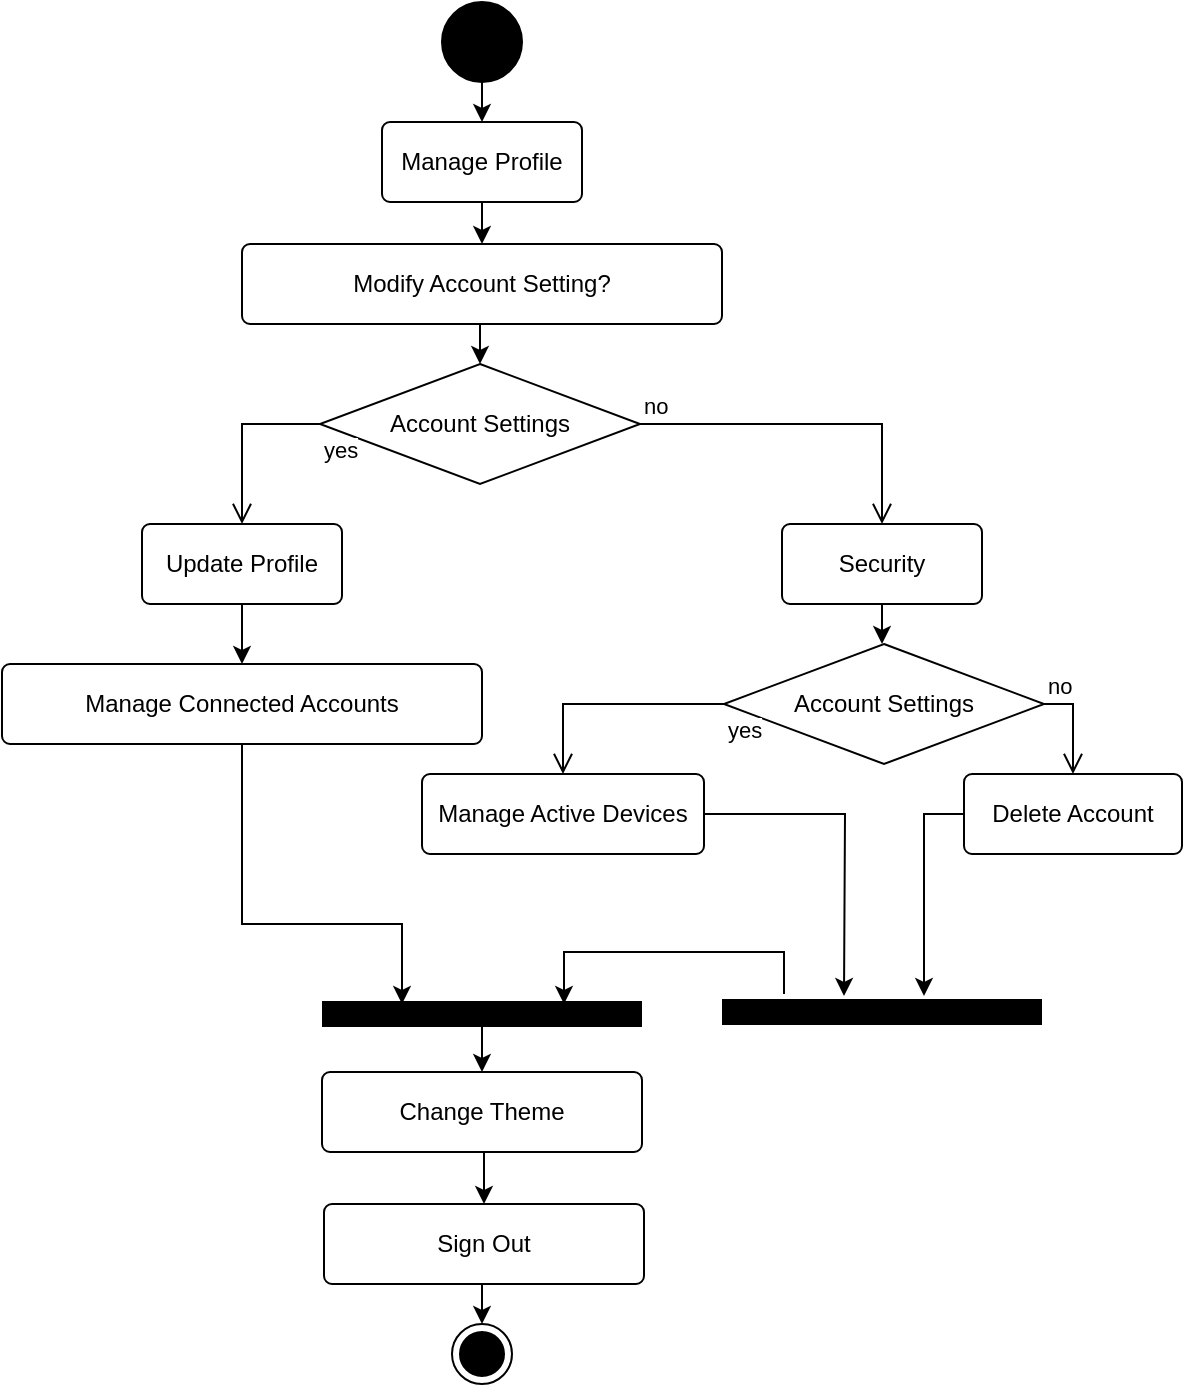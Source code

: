 <mxfile version="23.1.5" type="github">
  <diagram name="Page-1" id="7LJppE1JE4XpLKsh6bBd">
    <mxGraphModel dx="910" dy="1628" grid="1" gridSize="10" guides="1" tooltips="1" connect="1" arrows="1" fold="1" page="1" pageScale="1" pageWidth="827" pageHeight="1169" math="0" shadow="0">
      <root>
        <mxCell id="0" />
        <mxCell id="1" parent="0" />
        <mxCell id="F_9zOkvMGBa57DA_jnb--28" style="edgeStyle=orthogonalEdgeStyle;rounded=0;orthogonalLoop=1;jettySize=auto;html=1;exitX=0.5;exitY=1;exitDx=0;exitDy=0;entryX=0.5;entryY=0;entryDx=0;entryDy=0;" parent="1" source="F_9zOkvMGBa57DA_jnb--2" target="F_9zOkvMGBa57DA_jnb--4" edge="1">
          <mxGeometry relative="1" as="geometry" />
        </mxCell>
        <mxCell id="F_9zOkvMGBa57DA_jnb--2" value="" style="ellipse;whiteSpace=wrap;html=1;aspect=fixed;fillColor=#000000;" parent="1" vertex="1">
          <mxGeometry x="380" y="-221" width="40" height="40" as="geometry" />
        </mxCell>
        <mxCell id="F_9zOkvMGBa57DA_jnb--44" style="edgeStyle=orthogonalEdgeStyle;rounded=0;orthogonalLoop=1;jettySize=auto;html=1;exitX=0.5;exitY=1;exitDx=0;exitDy=0;entryX=0.5;entryY=0;entryDx=0;entryDy=0;" parent="1" source="F_9zOkvMGBa57DA_jnb--4" target="F_9zOkvMGBa57DA_jnb--43" edge="1">
          <mxGeometry relative="1" as="geometry" />
        </mxCell>
        <mxCell id="F_9zOkvMGBa57DA_jnb--4" value="Manage Profile" style="rounded=1;arcSize=10;whiteSpace=wrap;html=1;align=center;" parent="1" vertex="1">
          <mxGeometry x="350" y="-161" width="100" height="40" as="geometry" />
        </mxCell>
        <mxCell id="F_9zOkvMGBa57DA_jnb--22" style="edgeStyle=orthogonalEdgeStyle;rounded=0;orthogonalLoop=1;jettySize=auto;html=1;exitX=0.5;exitY=1;exitDx=0;exitDy=0;entryX=0.5;entryY=0;entryDx=0;entryDy=0;" parent="1" source="F_9zOkvMGBa57DA_jnb--9" target="F_9zOkvMGBa57DA_jnb--11" edge="1">
          <mxGeometry relative="1" as="geometry" />
        </mxCell>
        <mxCell id="F_9zOkvMGBa57DA_jnb--9" value="Update Profile" style="rounded=1;arcSize=10;whiteSpace=wrap;html=1;align=center;" parent="1" vertex="1">
          <mxGeometry x="230" y="40" width="100" height="40" as="geometry" />
        </mxCell>
        <mxCell id="F_9zOkvMGBa57DA_jnb--36" style="edgeStyle=orthogonalEdgeStyle;rounded=0;orthogonalLoop=1;jettySize=auto;html=1;exitX=0.5;exitY=1;exitDx=0;exitDy=0;entryX=0.5;entryY=0;entryDx=0;entryDy=0;" parent="1" source="F_9zOkvMGBa57DA_jnb--10" edge="1">
          <mxGeometry relative="1" as="geometry">
            <mxPoint x="600" y="100" as="targetPoint" />
          </mxGeometry>
        </mxCell>
        <mxCell id="F_9zOkvMGBa57DA_jnb--10" value="Security" style="rounded=1;arcSize=10;whiteSpace=wrap;html=1;align=center;" parent="1" vertex="1">
          <mxGeometry x="550" y="40" width="100" height="40" as="geometry" />
        </mxCell>
        <mxCell id="F_9zOkvMGBa57DA_jnb--51" style="edgeStyle=orthogonalEdgeStyle;rounded=0;orthogonalLoop=1;jettySize=auto;html=1;exitX=0.5;exitY=1;exitDx=0;exitDy=0;" parent="1" source="F_9zOkvMGBa57DA_jnb--11" edge="1">
          <mxGeometry relative="1" as="geometry">
            <mxPoint x="360" y="280" as="targetPoint" />
            <Array as="points">
              <mxPoint x="280" y="240" />
              <mxPoint x="360" y="240" />
            </Array>
          </mxGeometry>
        </mxCell>
        <mxCell id="F_9zOkvMGBa57DA_jnb--11" value="Manage Connected Accounts" style="rounded=1;arcSize=10;whiteSpace=wrap;html=1;align=center;" parent="1" vertex="1">
          <mxGeometry x="160" y="110" width="240" height="40" as="geometry" />
        </mxCell>
        <mxCell id="F_9zOkvMGBa57DA_jnb--30" style="edgeStyle=orthogonalEdgeStyle;rounded=0;orthogonalLoop=1;jettySize=auto;html=1;exitX=1;exitY=0.5;exitDx=0;exitDy=0;" parent="1" source="F_9zOkvMGBa57DA_jnb--16" edge="1">
          <mxGeometry relative="1" as="geometry">
            <mxPoint x="581" y="276" as="targetPoint" />
          </mxGeometry>
        </mxCell>
        <mxCell id="F_9zOkvMGBa57DA_jnb--16" value="Manage Active Devices" style="rounded=1;arcSize=10;whiteSpace=wrap;html=1;align=center;" parent="1" vertex="1">
          <mxGeometry x="370" y="165" width="141" height="40" as="geometry" />
        </mxCell>
        <mxCell id="F_9zOkvMGBa57DA_jnb--50" style="edgeStyle=orthogonalEdgeStyle;rounded=0;orthogonalLoop=1;jettySize=auto;html=1;exitX=0;exitY=0.5;exitDx=0;exitDy=0;" parent="1" source="F_9zOkvMGBa57DA_jnb--17" edge="1">
          <mxGeometry relative="1" as="geometry">
            <mxPoint x="621" y="276" as="targetPoint" />
            <Array as="points">
              <mxPoint x="621" y="185" />
              <mxPoint x="621" y="276" />
            </Array>
          </mxGeometry>
        </mxCell>
        <mxCell id="F_9zOkvMGBa57DA_jnb--17" value="Delete Account" style="rounded=1;arcSize=10;whiteSpace=wrap;html=1;align=center;" parent="1" vertex="1">
          <mxGeometry x="641" y="165" width="109" height="40" as="geometry" />
        </mxCell>
        <mxCell id="F_9zOkvMGBa57DA_jnb--19" value="" style="line;strokeWidth=13;rotatable=0;dashed=0;labelPosition=right;align=left;verticalAlign=middle;spacingTop=0;spacingLeft=6;points=[];portConstraint=eastwest;" parent="1" vertex="1">
          <mxGeometry x="320" y="280" width="160" height="10" as="geometry" />
        </mxCell>
        <mxCell id="F_9zOkvMGBa57DA_jnb--55" style="edgeStyle=orthogonalEdgeStyle;rounded=0;orthogonalLoop=1;jettySize=auto;html=1;exitX=0.5;exitY=1;exitDx=0;exitDy=0;entryX=0.5;entryY=0;entryDx=0;entryDy=0;" parent="1" source="F_9zOkvMGBa57DA_jnb--20" target="F_9zOkvMGBa57DA_jnb--54" edge="1">
          <mxGeometry relative="1" as="geometry" />
        </mxCell>
        <mxCell id="F_9zOkvMGBa57DA_jnb--20" value="Change Theme" style="rounded=1;arcSize=10;whiteSpace=wrap;html=1;align=center;" parent="1" vertex="1">
          <mxGeometry x="320" y="314" width="160" height="40" as="geometry" />
        </mxCell>
        <mxCell id="F_9zOkvMGBa57DA_jnb--24" value="Account Settings" style="rhombus;whiteSpace=wrap;html=1;fontColor=#000000;fillColor=#FFFFFF;strokeColor=#000000;" parent="1" vertex="1">
          <mxGeometry x="319" y="-40" width="160" height="60" as="geometry" />
        </mxCell>
        <mxCell id="F_9zOkvMGBa57DA_jnb--25" value="no" style="edgeStyle=orthogonalEdgeStyle;html=1;align=left;verticalAlign=bottom;endArrow=open;endSize=8;strokeColor=#000000;rounded=0;entryX=0.5;entryY=0;entryDx=0;entryDy=0;" parent="1" source="F_9zOkvMGBa57DA_jnb--24" target="F_9zOkvMGBa57DA_jnb--10" edge="1">
          <mxGeometry x="-1" relative="1" as="geometry">
            <mxPoint x="370" y="270" as="targetPoint" />
          </mxGeometry>
        </mxCell>
        <mxCell id="F_9zOkvMGBa57DA_jnb--26" value="yes" style="edgeStyle=orthogonalEdgeStyle;html=1;align=left;verticalAlign=top;endArrow=open;endSize=8;strokeColor=#000000;rounded=0;entryX=0.5;entryY=0;entryDx=0;entryDy=0;exitX=0;exitY=0.5;exitDx=0;exitDy=0;" parent="1" source="F_9zOkvMGBa57DA_jnb--24" target="F_9zOkvMGBa57DA_jnb--9" edge="1">
          <mxGeometry x="-1" relative="1" as="geometry">
            <mxPoint x="230" y="350" as="targetPoint" />
          </mxGeometry>
        </mxCell>
        <mxCell id="F_9zOkvMGBa57DA_jnb--34" value="" style="endArrow=classic;html=1;rounded=0;entryX=0.5;entryY=0;entryDx=0;entryDy=0;" parent="1" source="F_9zOkvMGBa57DA_jnb--19" target="F_9zOkvMGBa57DA_jnb--20" edge="1">
          <mxGeometry width="50" height="50" relative="1" as="geometry">
            <mxPoint x="300" y="284" as="sourcePoint" />
            <mxPoint x="350" y="234" as="targetPoint" />
          </mxGeometry>
        </mxCell>
        <mxCell id="F_9zOkvMGBa57DA_jnb--40" value="" style="line;strokeWidth=13;rotatable=0;dashed=0;labelPosition=right;align=left;verticalAlign=middle;spacingTop=0;spacingLeft=6;points=[];portConstraint=eastwest;" parent="1" vertex="1">
          <mxGeometry x="520" y="279" width="160" height="10" as="geometry" />
        </mxCell>
        <mxCell id="F_9zOkvMGBa57DA_jnb--41" value="" style="endArrow=classic;html=1;rounded=0;" parent="1" edge="1">
          <mxGeometry width="50" height="50" relative="1" as="geometry">
            <mxPoint x="551" y="275" as="sourcePoint" />
            <mxPoint x="441" y="280" as="targetPoint" />
            <Array as="points">
              <mxPoint x="551" y="254" />
              <mxPoint x="441" y="254" />
            </Array>
          </mxGeometry>
        </mxCell>
        <mxCell id="F_9zOkvMGBa57DA_jnb--45" style="edgeStyle=orthogonalEdgeStyle;rounded=0;orthogonalLoop=1;jettySize=auto;html=1;exitX=0.5;exitY=1;exitDx=0;exitDy=0;entryX=0.5;entryY=0;entryDx=0;entryDy=0;" parent="1" source="F_9zOkvMGBa57DA_jnb--43" target="F_9zOkvMGBa57DA_jnb--24" edge="1">
          <mxGeometry relative="1" as="geometry" />
        </mxCell>
        <mxCell id="F_9zOkvMGBa57DA_jnb--43" value="Modify Account Setting?" style="rounded=1;arcSize=10;whiteSpace=wrap;html=1;align=center;" parent="1" vertex="1">
          <mxGeometry x="280" y="-100" width="240" height="40" as="geometry" />
        </mxCell>
        <mxCell id="F_9zOkvMGBa57DA_jnb--46" value="Account Settings" style="rhombus;whiteSpace=wrap;html=1;fontColor=#000000;fillColor=#FFFFFF;strokeColor=#000000;" parent="1" vertex="1">
          <mxGeometry x="521" y="100" width="160" height="60" as="geometry" />
        </mxCell>
        <mxCell id="F_9zOkvMGBa57DA_jnb--47" value="no" style="edgeStyle=orthogonalEdgeStyle;html=1;align=left;verticalAlign=bottom;endArrow=open;endSize=8;strokeColor=#000000;rounded=0;entryX=0.5;entryY=0;entryDx=0;entryDy=0;" parent="1" source="F_9zOkvMGBa57DA_jnb--46" target="F_9zOkvMGBa57DA_jnb--17" edge="1">
          <mxGeometry x="-1" relative="1" as="geometry">
            <mxPoint x="761" y="176" as="targetPoint" />
            <Array as="points">
              <mxPoint x="695" y="130" />
            </Array>
          </mxGeometry>
        </mxCell>
        <mxCell id="F_9zOkvMGBa57DA_jnb--48" value="yes" style="edgeStyle=orthogonalEdgeStyle;html=1;align=left;verticalAlign=top;endArrow=open;endSize=8;strokeColor=#000000;rounded=0;entryX=0.5;entryY=0;entryDx=0;entryDy=0;" parent="1" source="F_9zOkvMGBa57DA_jnb--46" target="F_9zOkvMGBa57DA_jnb--16" edge="1">
          <mxGeometry x="-1" relative="1" as="geometry">
            <mxPoint x="415" y="186" as="targetPoint" />
            <Array as="points">
              <mxPoint x="441" y="130" />
            </Array>
          </mxGeometry>
        </mxCell>
        <mxCell id="F_9zOkvMGBa57DA_jnb--57" style="edgeStyle=orthogonalEdgeStyle;rounded=0;orthogonalLoop=1;jettySize=auto;html=1;exitX=0.5;exitY=1;exitDx=0;exitDy=0;entryX=0.5;entryY=0;entryDx=0;entryDy=0;" parent="1" source="F_9zOkvMGBa57DA_jnb--54" target="F_9zOkvMGBa57DA_jnb--56" edge="1">
          <mxGeometry relative="1" as="geometry" />
        </mxCell>
        <mxCell id="F_9zOkvMGBa57DA_jnb--54" value="Sign Out" style="rounded=1;arcSize=10;whiteSpace=wrap;html=1;align=center;" parent="1" vertex="1">
          <mxGeometry x="321" y="380" width="160" height="40" as="geometry" />
        </mxCell>
        <mxCell id="F_9zOkvMGBa57DA_jnb--56" value="" style="ellipse;html=1;shape=endState;fillColor=#000000;strokeColor=#000000;" parent="1" vertex="1">
          <mxGeometry x="385" y="440" width="30" height="30" as="geometry" />
        </mxCell>
      </root>
    </mxGraphModel>
  </diagram>
</mxfile>
